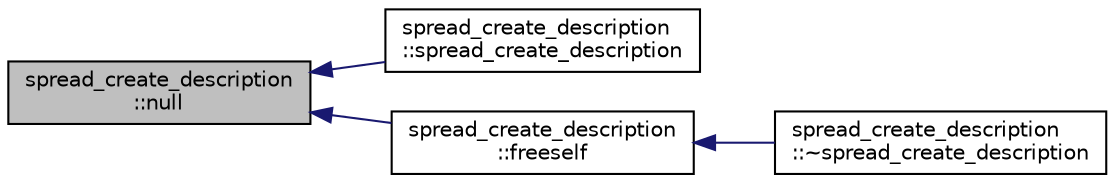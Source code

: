 digraph "spread_create_description::null"
{
  edge [fontname="Helvetica",fontsize="10",labelfontname="Helvetica",labelfontsize="10"];
  node [fontname="Helvetica",fontsize="10",shape=record];
  rankdir="LR";
  Node12 [label="spread_create_description\l::null",height=0.2,width=0.4,color="black", fillcolor="grey75", style="filled", fontcolor="black"];
  Node12 -> Node13 [dir="back",color="midnightblue",fontsize="10",style="solid",fontname="Helvetica"];
  Node13 [label="spread_create_description\l::spread_create_description",height=0.2,width=0.4,color="black", fillcolor="white", style="filled",URL="$d0/df6/classspread__create__description.html#ac8b299d57bf5b3e4b3f0ed70ac58c30d"];
  Node12 -> Node14 [dir="back",color="midnightblue",fontsize="10",style="solid",fontname="Helvetica"];
  Node14 [label="spread_create_description\l::freeself",height=0.2,width=0.4,color="black", fillcolor="white", style="filled",URL="$d0/df6/classspread__create__description.html#a651b3882463fba990939d03a5769cf84"];
  Node14 -> Node15 [dir="back",color="midnightblue",fontsize="10",style="solid",fontname="Helvetica"];
  Node15 [label="spread_create_description\l::~spread_create_description",height=0.2,width=0.4,color="black", fillcolor="white", style="filled",URL="$d0/df6/classspread__create__description.html#a5b319d73a3cc7174ae2727fb16198056"];
}
